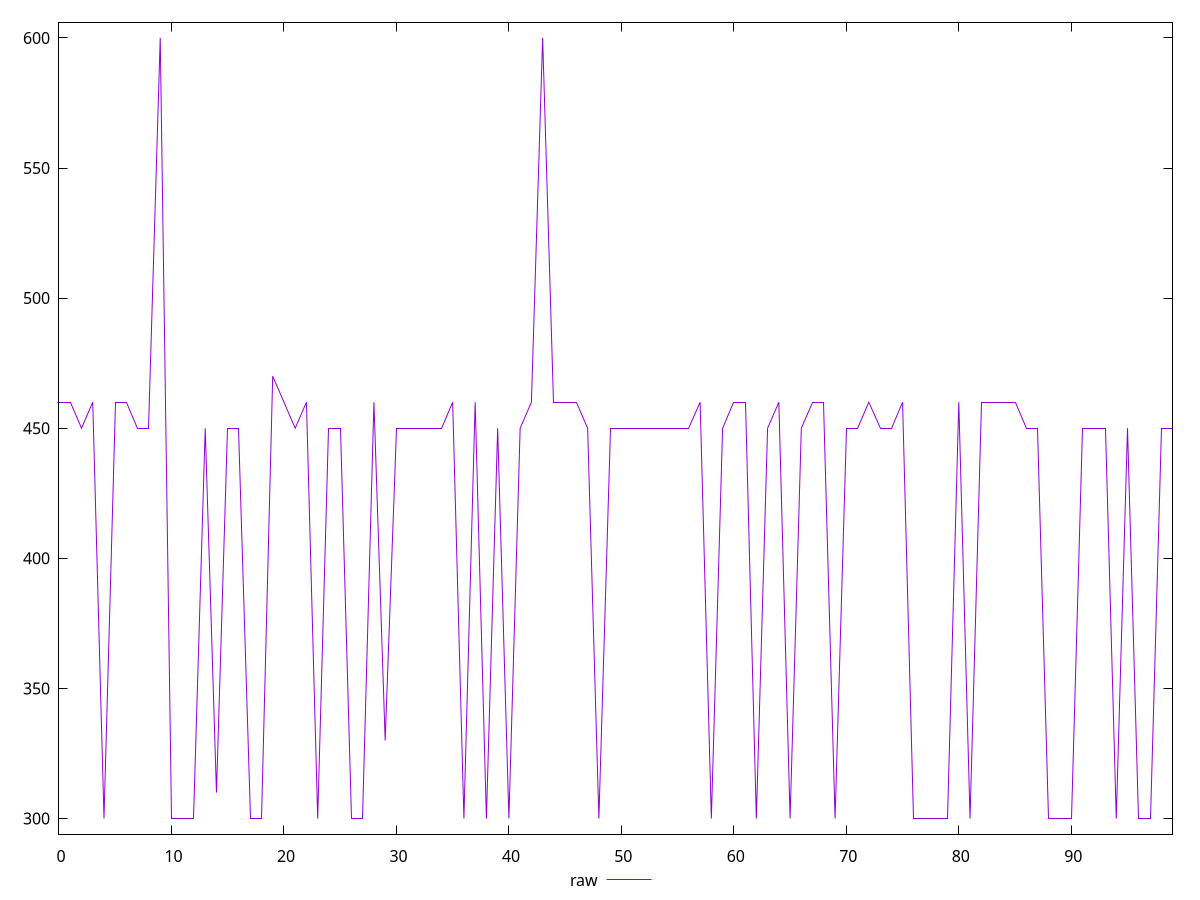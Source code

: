 reset

$raw <<EOF
0 460
1 460
2 450
3 460
4 300
5 460
6 460
7 450
8 450
9 600
10 300
11 300
12 300
13 450
14 310
15 450
16 450
17 300
18 300
19 470
20 460
21 450
22 460
23 300
24 450
25 450
26 300
27 300
28 460
29 330
30 450
31 450
32 450
33 450
34 450
35 460
36 300
37 460
38 300
39 450
40 300
41 450
42 460
43 600
44 460
45 460
46 460
47 450
48 300
49 450
50 450
51 450
52 450
53 450
54 450
55 450
56 450
57 460
58 300
59 450
60 460
61 460
62 300
63 450
64 460
65 300
66 450
67 460
68 460
69 300
70 450
71 450
72 460
73 450
74 450
75 460
76 300
77 300
78 300
79 300
80 460
81 300
82 460
83 460
84 460
85 460
86 450
87 450
88 300
89 300
90 300
91 450
92 450
93 450
94 300
95 450
96 300
97 300
98 450
99 450
EOF

set key outside below
set xrange [0:99]
set yrange [294:606]
set trange [294:606]
set terminal svg size 640, 500 enhanced background rgb 'white'
set output "report_00016_2021-02-10T13-31-48.338Z/uses-webp-images/samples/pages+cached/raw/values.svg"

plot $raw title "raw" with line

reset
